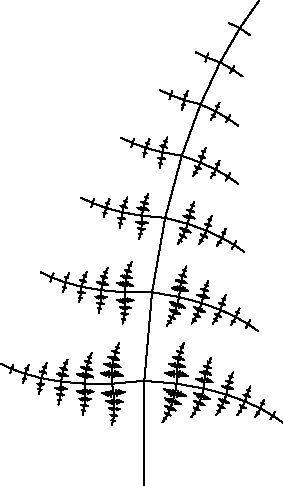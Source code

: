 // Barnsley's fern
// Fougère de Barnsley

size(5cm,0);

real ab=85, ac=-5;
real rc=.85, rb=-.31;
path trk=(0,0)--(0,1);

transform ta=shift(0,1)*rotate(ab)*scale(rb);
transform tb=shift(0,1)*rotate(-ab)*scale(rb);
transform tc=shift(0,1)*rotate(ac)*scale(rc);

picture fern(int n) {
  picture opic;
  draw(opic,trk^^ta*trk^^tb*trk^^tc*trk);
  if (n==0) return opic;
  picture branch=fern(n-1);
  add(opic,branch);
  add(opic,ta*branch);
  add(opic,tb*branch);
  add(opic,tc*branch);
  return opic;
}

add(fern(6));
